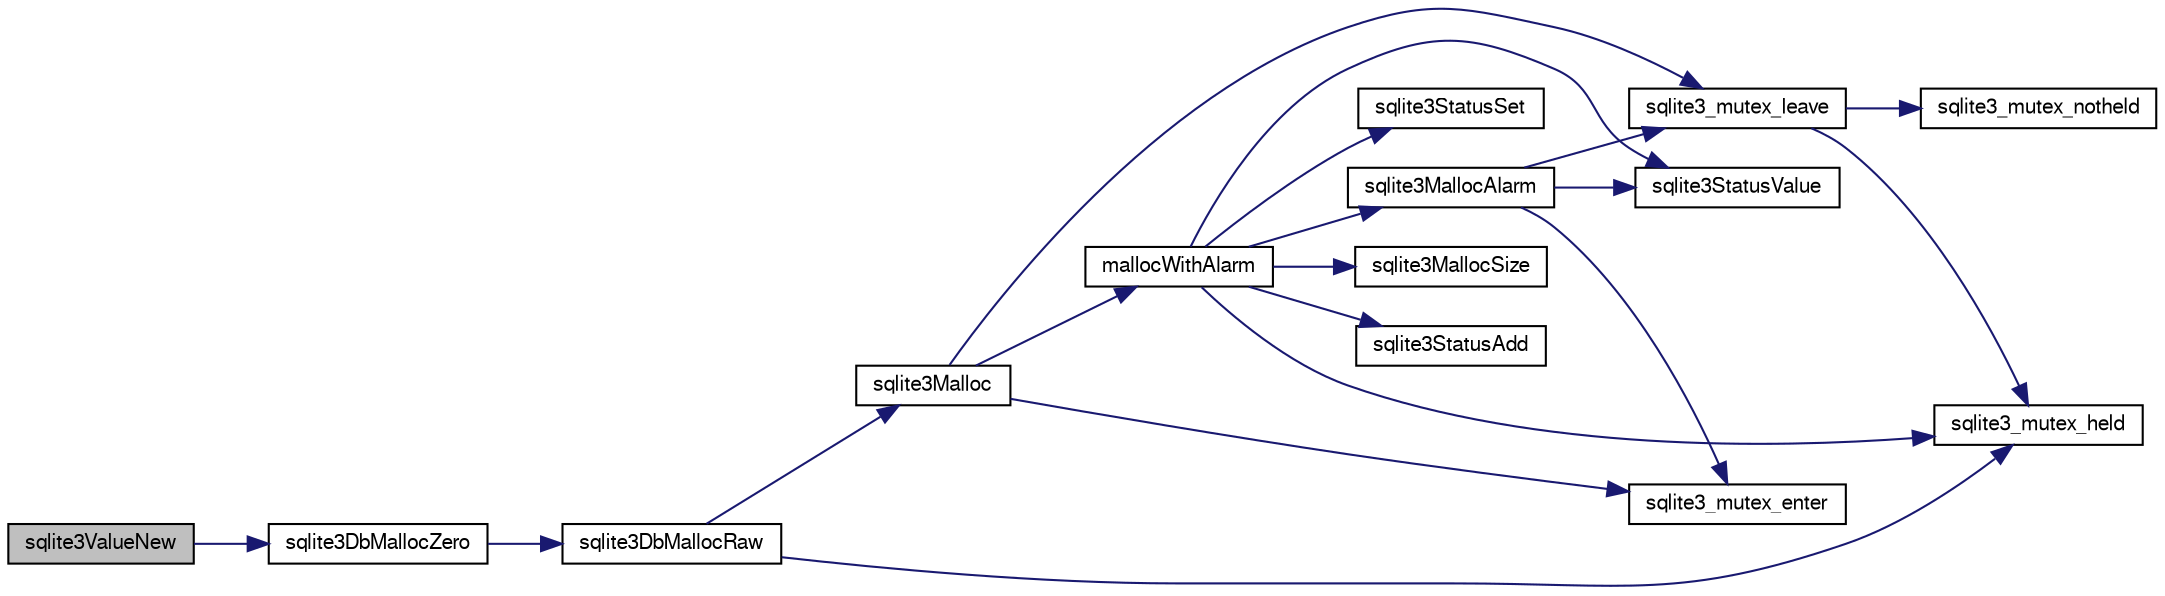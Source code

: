 digraph "sqlite3ValueNew"
{
  edge [fontname="FreeSans",fontsize="10",labelfontname="FreeSans",labelfontsize="10"];
  node [fontname="FreeSans",fontsize="10",shape=record];
  rankdir="LR";
  Node737968 [label="sqlite3ValueNew",height=0.2,width=0.4,color="black", fillcolor="grey75", style="filled", fontcolor="black"];
  Node737968 -> Node737969 [color="midnightblue",fontsize="10",style="solid",fontname="FreeSans"];
  Node737969 [label="sqlite3DbMallocZero",height=0.2,width=0.4,color="black", fillcolor="white", style="filled",URL="$sqlite3_8c.html#a49cfebac9d6067a03442c92af73f33e4"];
  Node737969 -> Node737970 [color="midnightblue",fontsize="10",style="solid",fontname="FreeSans"];
  Node737970 [label="sqlite3DbMallocRaw",height=0.2,width=0.4,color="black", fillcolor="white", style="filled",URL="$sqlite3_8c.html#abbe8be0cf7175e11ddc3e2218fad924e"];
  Node737970 -> Node737971 [color="midnightblue",fontsize="10",style="solid",fontname="FreeSans"];
  Node737971 [label="sqlite3_mutex_held",height=0.2,width=0.4,color="black", fillcolor="white", style="filled",URL="$sqlite3_8c.html#acf77da68932b6bc163c5e68547ecc3e7"];
  Node737970 -> Node737972 [color="midnightblue",fontsize="10",style="solid",fontname="FreeSans"];
  Node737972 [label="sqlite3Malloc",height=0.2,width=0.4,color="black", fillcolor="white", style="filled",URL="$sqlite3_8c.html#a361a2eaa846b1885f123abe46f5d8b2b"];
  Node737972 -> Node737973 [color="midnightblue",fontsize="10",style="solid",fontname="FreeSans"];
  Node737973 [label="sqlite3_mutex_enter",height=0.2,width=0.4,color="black", fillcolor="white", style="filled",URL="$sqlite3_8c.html#a1c12cde690bd89f104de5cbad12a6bf5"];
  Node737972 -> Node737974 [color="midnightblue",fontsize="10",style="solid",fontname="FreeSans"];
  Node737974 [label="mallocWithAlarm",height=0.2,width=0.4,color="black", fillcolor="white", style="filled",URL="$sqlite3_8c.html#ab070d5cf8e48ec8a6a43cf025d48598b"];
  Node737974 -> Node737971 [color="midnightblue",fontsize="10",style="solid",fontname="FreeSans"];
  Node737974 -> Node737975 [color="midnightblue",fontsize="10",style="solid",fontname="FreeSans"];
  Node737975 [label="sqlite3StatusSet",height=0.2,width=0.4,color="black", fillcolor="white", style="filled",URL="$sqlite3_8c.html#afec7586c01fcb5ea17dc9d7725a589d9"];
  Node737974 -> Node737976 [color="midnightblue",fontsize="10",style="solid",fontname="FreeSans"];
  Node737976 [label="sqlite3StatusValue",height=0.2,width=0.4,color="black", fillcolor="white", style="filled",URL="$sqlite3_8c.html#a30b8ac296c6e200c1fa57708d52c6ef6"];
  Node737974 -> Node737977 [color="midnightblue",fontsize="10",style="solid",fontname="FreeSans"];
  Node737977 [label="sqlite3MallocAlarm",height=0.2,width=0.4,color="black", fillcolor="white", style="filled",URL="$sqlite3_8c.html#ada66988e8471d1198f3219c062377508"];
  Node737977 -> Node737976 [color="midnightblue",fontsize="10",style="solid",fontname="FreeSans"];
  Node737977 -> Node737978 [color="midnightblue",fontsize="10",style="solid",fontname="FreeSans"];
  Node737978 [label="sqlite3_mutex_leave",height=0.2,width=0.4,color="black", fillcolor="white", style="filled",URL="$sqlite3_8c.html#a5838d235601dbd3c1fa993555c6bcc93"];
  Node737978 -> Node737971 [color="midnightblue",fontsize="10",style="solid",fontname="FreeSans"];
  Node737978 -> Node737979 [color="midnightblue",fontsize="10",style="solid",fontname="FreeSans"];
  Node737979 [label="sqlite3_mutex_notheld",height=0.2,width=0.4,color="black", fillcolor="white", style="filled",URL="$sqlite3_8c.html#a83967c837c1c000d3b5adcfaa688f5dc"];
  Node737977 -> Node737973 [color="midnightblue",fontsize="10",style="solid",fontname="FreeSans"];
  Node737974 -> Node737980 [color="midnightblue",fontsize="10",style="solid",fontname="FreeSans"];
  Node737980 [label="sqlite3MallocSize",height=0.2,width=0.4,color="black", fillcolor="white", style="filled",URL="$sqlite3_8c.html#acf5d2a5f35270bafb050bd2def576955"];
  Node737974 -> Node737981 [color="midnightblue",fontsize="10",style="solid",fontname="FreeSans"];
  Node737981 [label="sqlite3StatusAdd",height=0.2,width=0.4,color="black", fillcolor="white", style="filled",URL="$sqlite3_8c.html#afa029f93586aeab4cc85360905dae9cd"];
  Node737972 -> Node737978 [color="midnightblue",fontsize="10",style="solid",fontname="FreeSans"];
}
